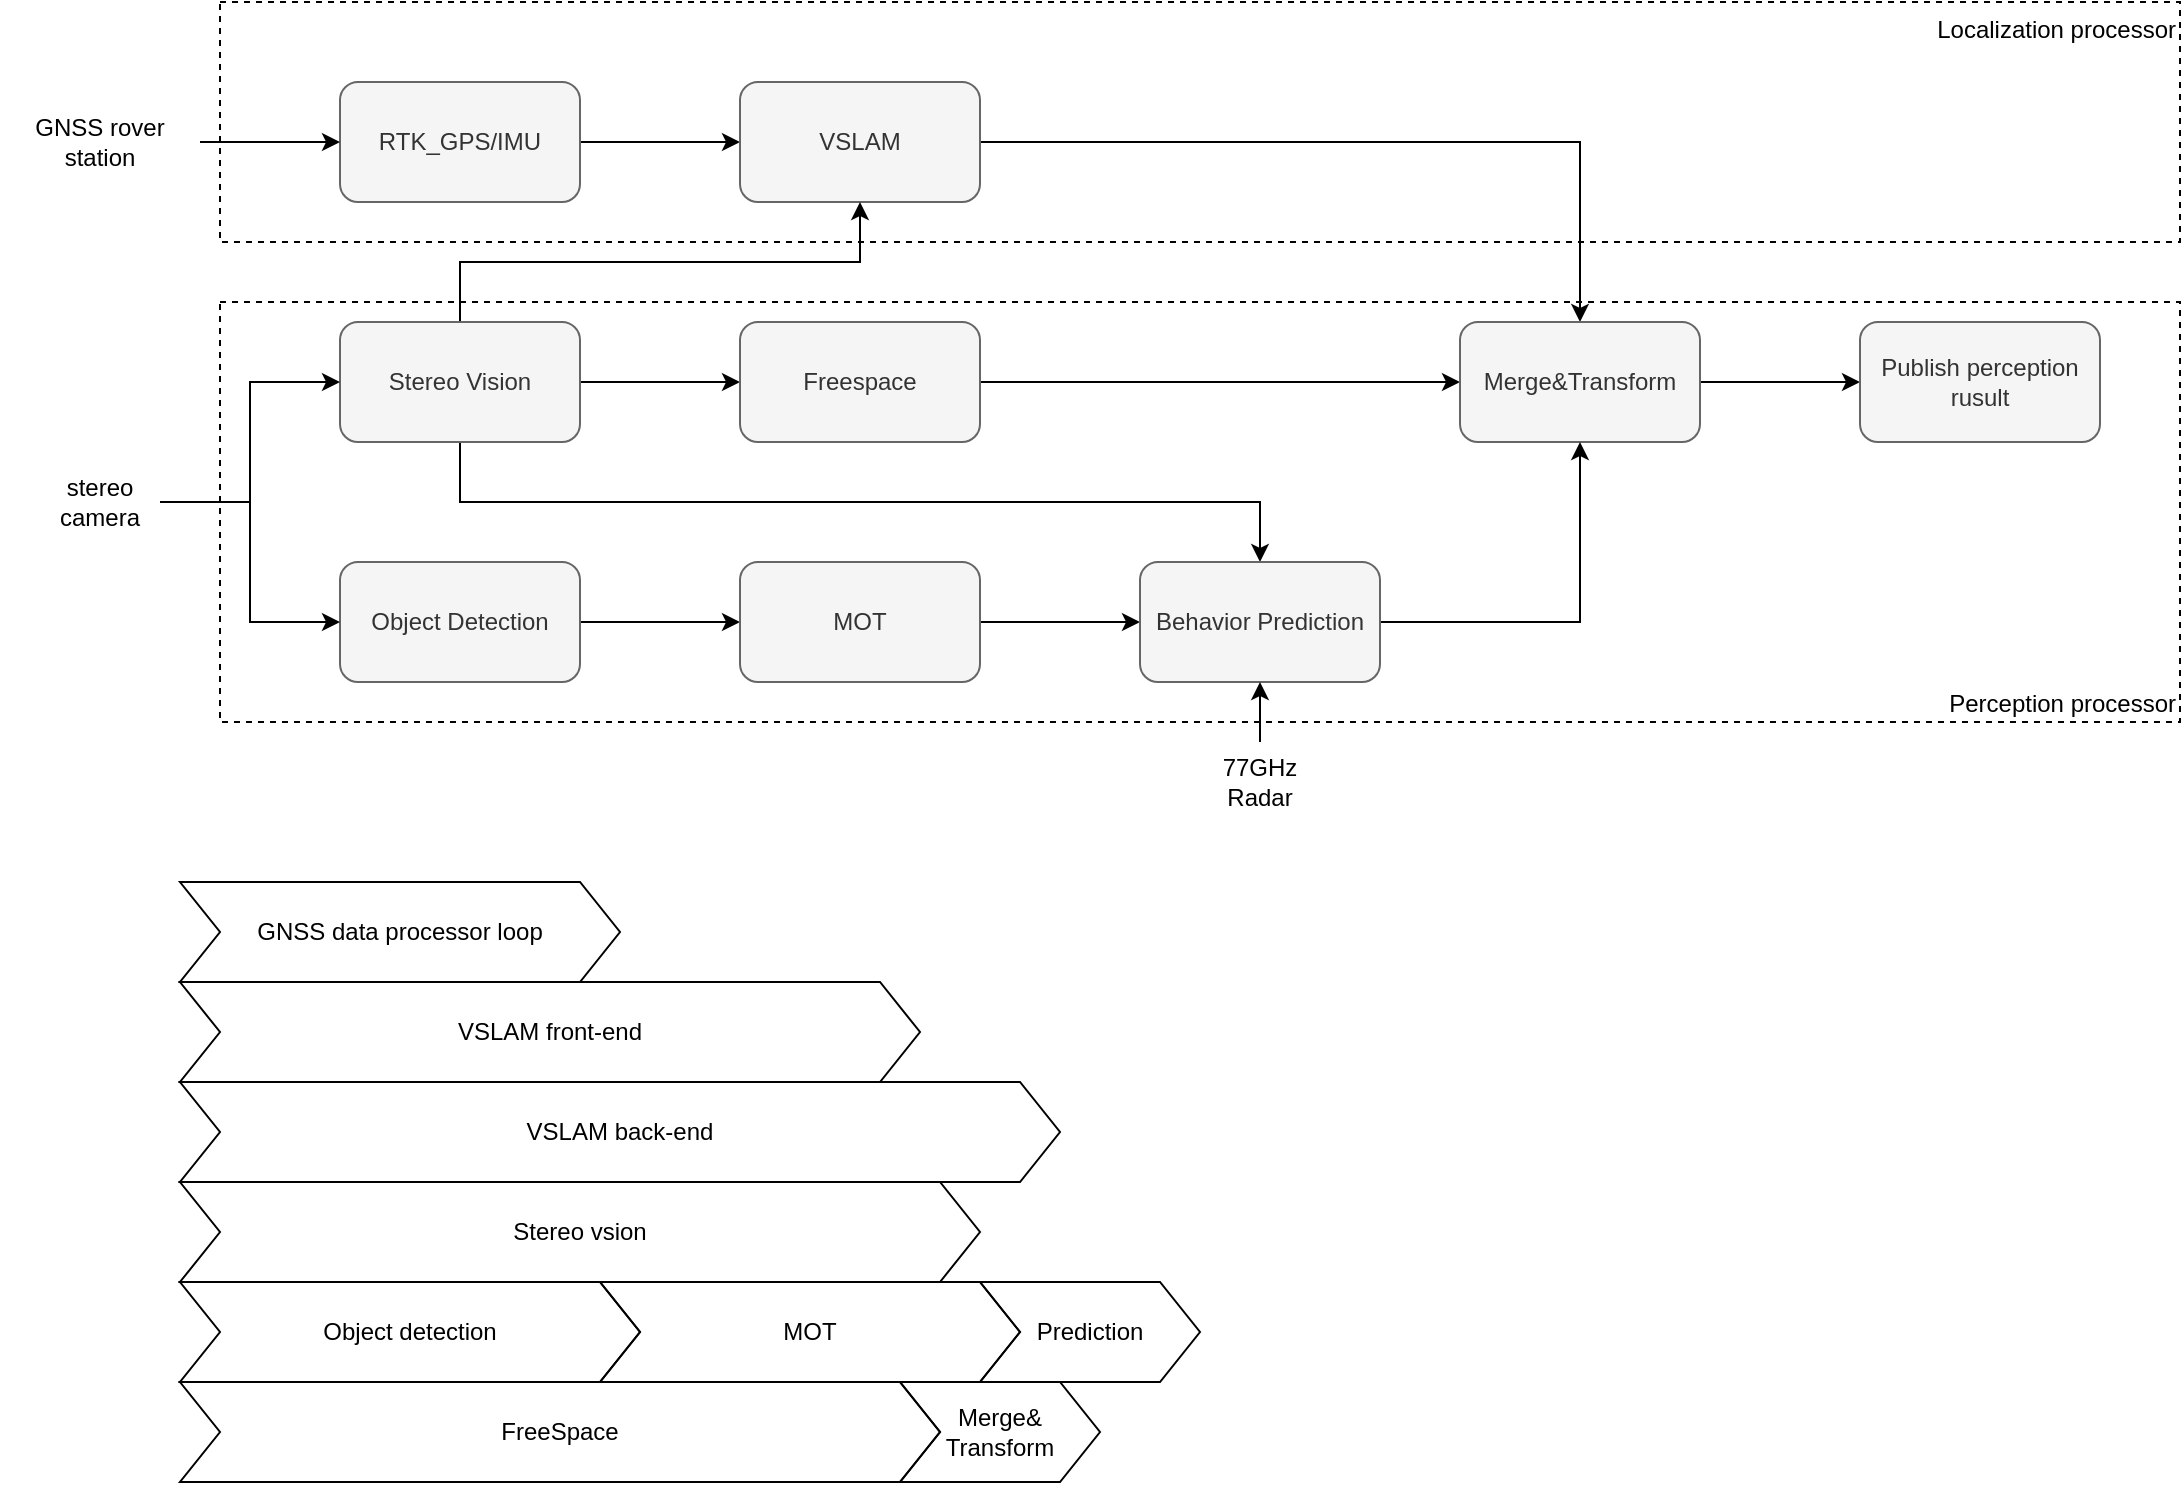 <mxfile version="13.2.6" type="github"><diagram id="3ip21wDYUXcRaa9iWzo2" name="Page-1"><mxGraphModel dx="1664" dy="907" grid="1" gridSize="10" guides="1" tooltips="1" connect="1" arrows="1" fold="1" page="1" pageScale="1" pageWidth="1169" pageHeight="827" math="0" shadow="0"><root><mxCell id="0"/><mxCell id="1" parent="0"/><mxCell id="KMkWSv0KlzKdP9IzfTGZ-31" value="Perception processor" style="rounded=0;whiteSpace=wrap;html=1;fillColor=none;dashed=1;align=right;verticalAlign=bottom;" vertex="1" parent="1"><mxGeometry x="140" y="190" width="980" height="210" as="geometry"/></mxCell><mxCell id="KMkWSv0KlzKdP9IzfTGZ-30" value="Localization processor" style="rounded=0;whiteSpace=wrap;html=1;fillColor=none;dashed=1;align=right;verticalAlign=top;" vertex="1" parent="1"><mxGeometry x="140" y="40" width="980" height="120" as="geometry"/></mxCell><mxCell id="KMkWSv0KlzKdP9IzfTGZ-4" value="" style="edgeStyle=orthogonalEdgeStyle;rounded=0;orthogonalLoop=1;jettySize=auto;html=1;" edge="1" parent="1" source="KMkWSv0KlzKdP9IzfTGZ-1" target="KMkWSv0KlzKdP9IzfTGZ-3"><mxGeometry relative="1" as="geometry"/></mxCell><mxCell id="KMkWSv0KlzKdP9IzfTGZ-1" value="RTK_GPS/IMU" style="rounded=1;whiteSpace=wrap;html=1;fillColor=#f5f5f5;strokeColor=#666666;fontColor=#333333;" vertex="1" parent="1"><mxGeometry x="200" y="80" width="120" height="60" as="geometry"/></mxCell><mxCell id="KMkWSv0KlzKdP9IzfTGZ-26" style="edgeStyle=orthogonalEdgeStyle;rounded=0;orthogonalLoop=1;jettySize=auto;html=1;entryX=0.5;entryY=0;entryDx=0;entryDy=0;" edge="1" parent="1" source="KMkWSv0KlzKdP9IzfTGZ-3" target="KMkWSv0KlzKdP9IzfTGZ-24"><mxGeometry relative="1" as="geometry"/></mxCell><mxCell id="KMkWSv0KlzKdP9IzfTGZ-3" value="VSLAM" style="rounded=1;whiteSpace=wrap;html=1;fillColor=#f5f5f5;strokeColor=#666666;fontColor=#333333;" vertex="1" parent="1"><mxGeometry x="400" y="80" width="120" height="60" as="geometry"/></mxCell><mxCell id="KMkWSv0KlzKdP9IzfTGZ-6" style="edgeStyle=orthogonalEdgeStyle;rounded=0;orthogonalLoop=1;jettySize=auto;html=1;entryX=0.5;entryY=1;entryDx=0;entryDy=0;" edge="1" parent="1" source="KMkWSv0KlzKdP9IzfTGZ-5" target="KMkWSv0KlzKdP9IzfTGZ-3"><mxGeometry relative="1" as="geometry"><Array as="points"><mxPoint x="260" y="170"/><mxPoint x="460" y="170"/></Array></mxGeometry></mxCell><mxCell id="KMkWSv0KlzKdP9IzfTGZ-8" value="" style="edgeStyle=orthogonalEdgeStyle;rounded=0;orthogonalLoop=1;jettySize=auto;html=1;" edge="1" parent="1" source="KMkWSv0KlzKdP9IzfTGZ-5" target="KMkWSv0KlzKdP9IzfTGZ-7"><mxGeometry relative="1" as="geometry"/></mxCell><mxCell id="KMkWSv0KlzKdP9IzfTGZ-21" style="edgeStyle=orthogonalEdgeStyle;rounded=0;orthogonalLoop=1;jettySize=auto;html=1;" edge="1" parent="1" source="KMkWSv0KlzKdP9IzfTGZ-5" target="KMkWSv0KlzKdP9IzfTGZ-19"><mxGeometry relative="1" as="geometry"><Array as="points"><mxPoint x="260" y="290"/><mxPoint x="660" y="290"/></Array></mxGeometry></mxCell><mxCell id="KMkWSv0KlzKdP9IzfTGZ-5" value="Stereo Vision" style="rounded=1;whiteSpace=wrap;html=1;fillColor=#f5f5f5;strokeColor=#666666;fontColor=#333333;" vertex="1" parent="1"><mxGeometry x="200" y="200" width="120" height="60" as="geometry"/></mxCell><mxCell id="KMkWSv0KlzKdP9IzfTGZ-25" value="" style="edgeStyle=orthogonalEdgeStyle;rounded=0;orthogonalLoop=1;jettySize=auto;html=1;" edge="1" parent="1" source="KMkWSv0KlzKdP9IzfTGZ-7" target="KMkWSv0KlzKdP9IzfTGZ-24"><mxGeometry relative="1" as="geometry"/></mxCell><mxCell id="KMkWSv0KlzKdP9IzfTGZ-7" value="Freespace" style="rounded=1;whiteSpace=wrap;html=1;fillColor=#f5f5f5;strokeColor=#666666;fontColor=#333333;" vertex="1" parent="1"><mxGeometry x="400" y="200" width="120" height="60" as="geometry"/></mxCell><mxCell id="KMkWSv0KlzKdP9IzfTGZ-29" value="" style="edgeStyle=orthogonalEdgeStyle;rounded=0;orthogonalLoop=1;jettySize=auto;html=1;" edge="1" parent="1" source="KMkWSv0KlzKdP9IzfTGZ-24" target="KMkWSv0KlzKdP9IzfTGZ-28"><mxGeometry relative="1" as="geometry"/></mxCell><mxCell id="KMkWSv0KlzKdP9IzfTGZ-24" value="Merge&amp;amp;Transform" style="rounded=1;whiteSpace=wrap;html=1;fillColor=#f5f5f5;strokeColor=#666666;fontColor=#333333;" vertex="1" parent="1"><mxGeometry x="760" y="200" width="120" height="60" as="geometry"/></mxCell><mxCell id="KMkWSv0KlzKdP9IzfTGZ-28" value="Publish perception rusult" style="rounded=1;whiteSpace=wrap;html=1;fillColor=#f5f5f5;strokeColor=#666666;fontColor=#333333;" vertex="1" parent="1"><mxGeometry x="960" y="200" width="120" height="60" as="geometry"/></mxCell><mxCell id="KMkWSv0KlzKdP9IzfTGZ-9" value="" style="edgeStyle=orthogonalEdgeStyle;rounded=0;orthogonalLoop=1;jettySize=auto;html=1;" edge="1" source="KMkWSv0KlzKdP9IzfTGZ-10" target="KMkWSv0KlzKdP9IzfTGZ-11" parent="1"><mxGeometry relative="1" as="geometry"/></mxCell><mxCell id="KMkWSv0KlzKdP9IzfTGZ-10" value="Object Detection" style="rounded=1;whiteSpace=wrap;html=1;fillColor=#f5f5f5;strokeColor=#666666;fontColor=#333333;" vertex="1" parent="1"><mxGeometry x="200" y="320" width="120" height="60" as="geometry"/></mxCell><mxCell id="KMkWSv0KlzKdP9IzfTGZ-20" value="" style="edgeStyle=orthogonalEdgeStyle;rounded=0;orthogonalLoop=1;jettySize=auto;html=1;" edge="1" parent="1" source="KMkWSv0KlzKdP9IzfTGZ-11" target="KMkWSv0KlzKdP9IzfTGZ-19"><mxGeometry relative="1" as="geometry"/></mxCell><mxCell id="KMkWSv0KlzKdP9IzfTGZ-11" value="MOT" style="rounded=1;whiteSpace=wrap;html=1;fillColor=#f5f5f5;strokeColor=#666666;fontColor=#333333;" vertex="1" parent="1"><mxGeometry x="400" y="320" width="120" height="60" as="geometry"/></mxCell><mxCell id="KMkWSv0KlzKdP9IzfTGZ-27" style="edgeStyle=orthogonalEdgeStyle;rounded=0;orthogonalLoop=1;jettySize=auto;html=1;entryX=0.5;entryY=1;entryDx=0;entryDy=0;" edge="1" parent="1" source="KMkWSv0KlzKdP9IzfTGZ-19" target="KMkWSv0KlzKdP9IzfTGZ-24"><mxGeometry relative="1" as="geometry"/></mxCell><mxCell id="KMkWSv0KlzKdP9IzfTGZ-19" value="Behavior Prediction" style="rounded=1;whiteSpace=wrap;html=1;fillColor=#f5f5f5;strokeColor=#666666;fontColor=#333333;" vertex="1" parent="1"><mxGeometry x="600" y="320" width="120" height="60" as="geometry"/></mxCell><mxCell id="KMkWSv0KlzKdP9IzfTGZ-13" style="edgeStyle=orthogonalEdgeStyle;rounded=0;orthogonalLoop=1;jettySize=auto;html=1;entryX=0;entryY=0.5;entryDx=0;entryDy=0;" edge="1" parent="1" source="KMkWSv0KlzKdP9IzfTGZ-12" target="KMkWSv0KlzKdP9IzfTGZ-5"><mxGeometry relative="1" as="geometry"/></mxCell><mxCell id="KMkWSv0KlzKdP9IzfTGZ-14" style="edgeStyle=orthogonalEdgeStyle;rounded=0;orthogonalLoop=1;jettySize=auto;html=1;entryX=0;entryY=0.5;entryDx=0;entryDy=0;" edge="1" parent="1" source="KMkWSv0KlzKdP9IzfTGZ-12" target="KMkWSv0KlzKdP9IzfTGZ-10"><mxGeometry relative="1" as="geometry"/></mxCell><mxCell id="KMkWSv0KlzKdP9IzfTGZ-12" value="stereo camera" style="text;html=1;strokeColor=none;fillColor=none;align=center;verticalAlign=middle;whiteSpace=wrap;rounded=0;" vertex="1" parent="1"><mxGeometry x="50" y="280" width="60" height="20" as="geometry"/></mxCell><mxCell id="KMkWSv0KlzKdP9IzfTGZ-18" style="edgeStyle=orthogonalEdgeStyle;rounded=0;orthogonalLoop=1;jettySize=auto;html=1;entryX=0;entryY=0.5;entryDx=0;entryDy=0;" edge="1" parent="1" source="KMkWSv0KlzKdP9IzfTGZ-16" target="KMkWSv0KlzKdP9IzfTGZ-1"><mxGeometry relative="1" as="geometry"/></mxCell><mxCell id="KMkWSv0KlzKdP9IzfTGZ-16" value="GNSS rover station" style="text;html=1;strokeColor=none;fillColor=none;align=center;verticalAlign=middle;whiteSpace=wrap;rounded=0;" vertex="1" parent="1"><mxGeometry x="30" y="100" width="100" height="20" as="geometry"/></mxCell><mxCell id="KMkWSv0KlzKdP9IzfTGZ-23" style="edgeStyle=orthogonalEdgeStyle;rounded=0;orthogonalLoop=1;jettySize=auto;html=1;entryX=0.5;entryY=1;entryDx=0;entryDy=0;" edge="1" parent="1" source="KMkWSv0KlzKdP9IzfTGZ-22" target="KMkWSv0KlzKdP9IzfTGZ-19"><mxGeometry relative="1" as="geometry"/></mxCell><mxCell id="KMkWSv0KlzKdP9IzfTGZ-22" value="77GHz Radar" style="text;html=1;strokeColor=none;fillColor=none;align=center;verticalAlign=middle;whiteSpace=wrap;rounded=0;" vertex="1" parent="1"><mxGeometry x="630" y="410" width="60" height="40" as="geometry"/></mxCell><mxCell id="KMkWSv0KlzKdP9IzfTGZ-32" value="GNSS data processor loop" style="shape=step;perimeter=stepPerimeter;whiteSpace=wrap;html=1;fixedSize=1;fillColor=none;" vertex="1" parent="1"><mxGeometry x="120" y="480" width="220" height="50" as="geometry"/></mxCell><mxCell id="KMkWSv0KlzKdP9IzfTGZ-33" value="VSLAM front-end" style="shape=step;perimeter=stepPerimeter;whiteSpace=wrap;html=1;fixedSize=1;fillColor=none;" vertex="1" parent="1"><mxGeometry x="120" y="530" width="370" height="50" as="geometry"/></mxCell><mxCell id="KMkWSv0KlzKdP9IzfTGZ-34" value="VSLAM back-end" style="shape=step;perimeter=stepPerimeter;whiteSpace=wrap;html=1;fixedSize=1;fillColor=none;" vertex="1" parent="1"><mxGeometry x="120" y="580" width="440" height="50" as="geometry"/></mxCell><mxCell id="KMkWSv0KlzKdP9IzfTGZ-35" value="Stereo vsion" style="shape=step;perimeter=stepPerimeter;whiteSpace=wrap;html=1;fixedSize=1;fillColor=none;" vertex="1" parent="1"><mxGeometry x="120" y="630" width="400" height="50" as="geometry"/></mxCell><mxCell id="KMkWSv0KlzKdP9IzfTGZ-37" value="Object detection" style="shape=step;perimeter=stepPerimeter;whiteSpace=wrap;html=1;fixedSize=1;fillColor=none;" vertex="1" parent="1"><mxGeometry x="120" y="680" width="230" height="50" as="geometry"/></mxCell><mxCell id="KMkWSv0KlzKdP9IzfTGZ-38" value="FreeSpace" style="shape=step;perimeter=stepPerimeter;whiteSpace=wrap;html=1;fixedSize=1;fillColor=none;" vertex="1" parent="1"><mxGeometry x="120" y="730" width="380" height="50" as="geometry"/></mxCell><mxCell id="KMkWSv0KlzKdP9IzfTGZ-39" value="MOT" style="shape=step;perimeter=stepPerimeter;whiteSpace=wrap;html=1;fixedSize=1;fillColor=none;" vertex="1" parent="1"><mxGeometry x="330" y="680" width="210" height="50" as="geometry"/></mxCell><mxCell id="KMkWSv0KlzKdP9IzfTGZ-40" value="Merge&amp;amp;&lt;br&gt;Transform" style="shape=step;perimeter=stepPerimeter;whiteSpace=wrap;html=1;fixedSize=1;fillColor=none;" vertex="1" parent="1"><mxGeometry x="480" y="730" width="100" height="50" as="geometry"/></mxCell><mxCell id="KMkWSv0KlzKdP9IzfTGZ-41" value="Prediction" style="shape=step;perimeter=stepPerimeter;whiteSpace=wrap;html=1;fixedSize=1;fillColor=none;" vertex="1" parent="1"><mxGeometry x="520" y="680" width="110" height="50" as="geometry"/></mxCell></root></mxGraphModel></diagram></mxfile>